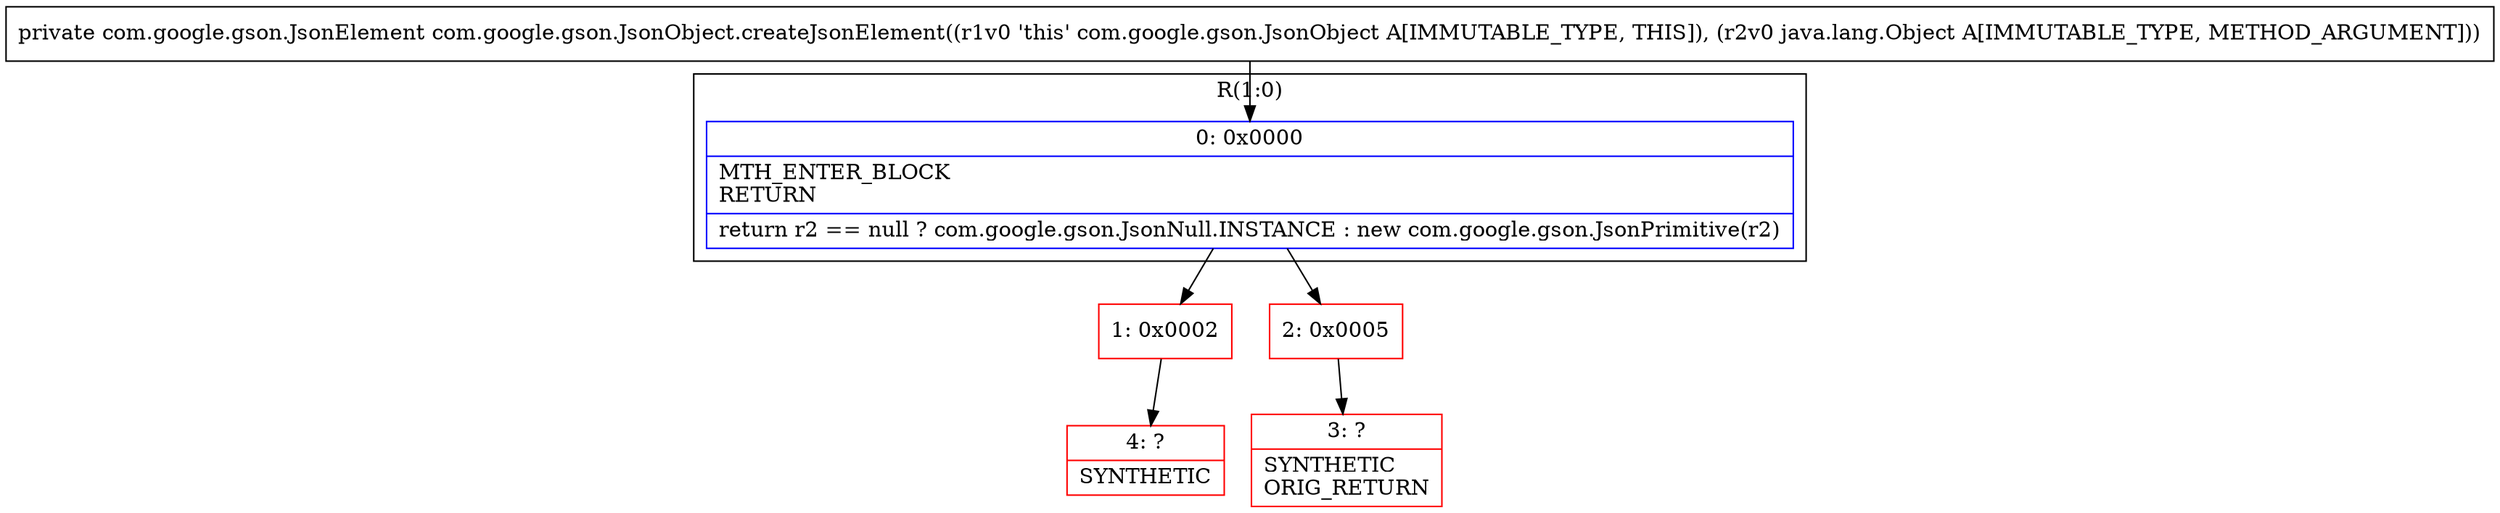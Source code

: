 digraph "CFG forcom.google.gson.JsonObject.createJsonElement(Ljava\/lang\/Object;)Lcom\/google\/gson\/JsonElement;" {
subgraph cluster_Region_1876808930 {
label = "R(1:0)";
node [shape=record,color=blue];
Node_0 [shape=record,label="{0\:\ 0x0000|MTH_ENTER_BLOCK\lRETURN\l|return r2 == null ? com.google.gson.JsonNull.INSTANCE : new com.google.gson.JsonPrimitive(r2)\l}"];
}
Node_1 [shape=record,color=red,label="{1\:\ 0x0002}"];
Node_2 [shape=record,color=red,label="{2\:\ 0x0005}"];
Node_3 [shape=record,color=red,label="{3\:\ ?|SYNTHETIC\lORIG_RETURN\l}"];
Node_4 [shape=record,color=red,label="{4\:\ ?|SYNTHETIC\l}"];
MethodNode[shape=record,label="{private com.google.gson.JsonElement com.google.gson.JsonObject.createJsonElement((r1v0 'this' com.google.gson.JsonObject A[IMMUTABLE_TYPE, THIS]), (r2v0 java.lang.Object A[IMMUTABLE_TYPE, METHOD_ARGUMENT])) }"];
MethodNode -> Node_0;
Node_0 -> Node_1;
Node_0 -> Node_2;
Node_1 -> Node_4;
Node_2 -> Node_3;
}


